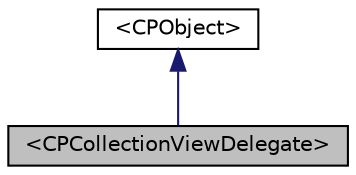 digraph "&lt;CPCollectionViewDelegate&gt;"
{
  edge [fontname="Helvetica",fontsize="10",labelfontname="Helvetica",labelfontsize="10"];
  node [fontname="Helvetica",fontsize="10",shape=record];
  Node1 [label="\<CPCollectionViewDelegate\>",height=0.2,width=0.4,color="black", fillcolor="grey75", style="filled" fontcolor="black"];
  Node2 -> Node1 [dir="back",color="midnightblue",fontsize="10",style="solid",fontname="Helvetica"];
  Node2 [label="\<CPObject\>",height=0.2,width=0.4,color="black", fillcolor="white", style="filled",URL="$protocol_c_p_object-p.html",tooltip="The root class from which most classes are subclassed. "];
}
